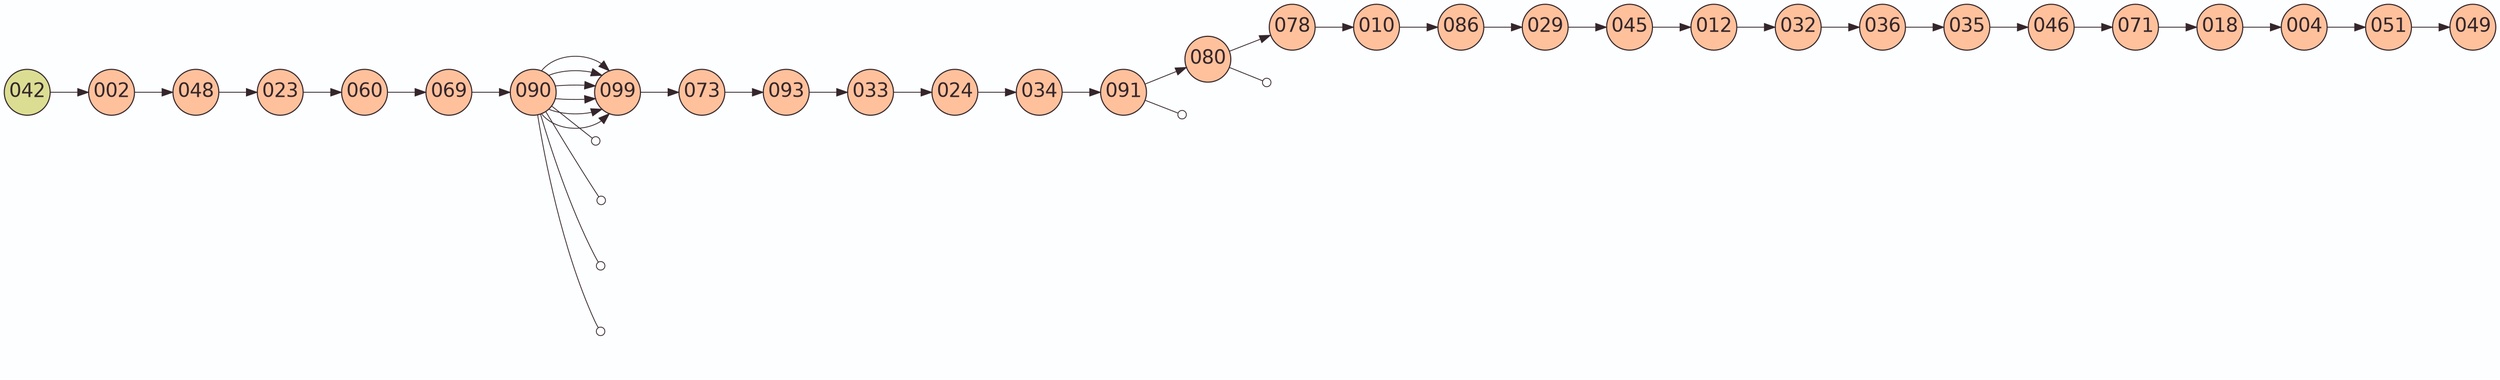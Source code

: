 digraph G {
    layout=dot
  rankdir=LR
    bgcolor="#FDFEFF"
    edge [color="#34262B" penwidth=0.75]
    node [
        shape=star
        fixedsize=true
        width=0.3
        height=0.3
        fillcolor="#FEE548"
        color="#34262B"
        fontcolor="#34262B"
        fontsize=18
        penwidth=1
        style=filled
        label=""
    ]
    
    node [
        width=1.2
        height=1.2
        fontname=Helvetica
        label="\N"
    ]
    
    node [
        width=0.6
        height=0.6
        shape=circle
        fillcolor="#FFC19C"
    ]
    002 048 023 060 069 090 099 099 099 099 099 099 073 093 033 024 034 091 080 078 010 086 029 045 012 032 036 035 046 071 018 004 051 049
    node [fillcolor="#DBDE92"]
    
    042 -> 002
    002 -> 048
    048 -> 023
    023 -> 060
    060 -> 069
    069 -> 090
    090 -> 099
    090 -> 099
    090 -> 099
    090 -> 099
    090 -> 099
    090 -> 099
    099 -> 073
    073 -> 093
    093 -> 033
    033 -> 024
    024 -> 034
    034 -> 091
    091 -> 080
    080 -> 078
    078 -> 010
    010 -> 086
    086 -> 029
    029 -> 045
    045 -> 012
    012 -> 032
    032 -> 036
    036 -> 035
    035 -> 046
    046 -> 071
    071 -> 018
    018 -> 004
    004 -> 051
    051 -> 049
    node [style=invisible label=""]
    29293607320320 28697173935421 28094084689710 27493202200923 24919761524173 28691699637667
    edge [arrowhead=odot]
    090 -> 29293607320320
    090 -> 28697173935421
    090 -> 28094084689710
    090 -> 27493202200923
    091 -> 24919761524173
    080 -> 28691699637667
}
